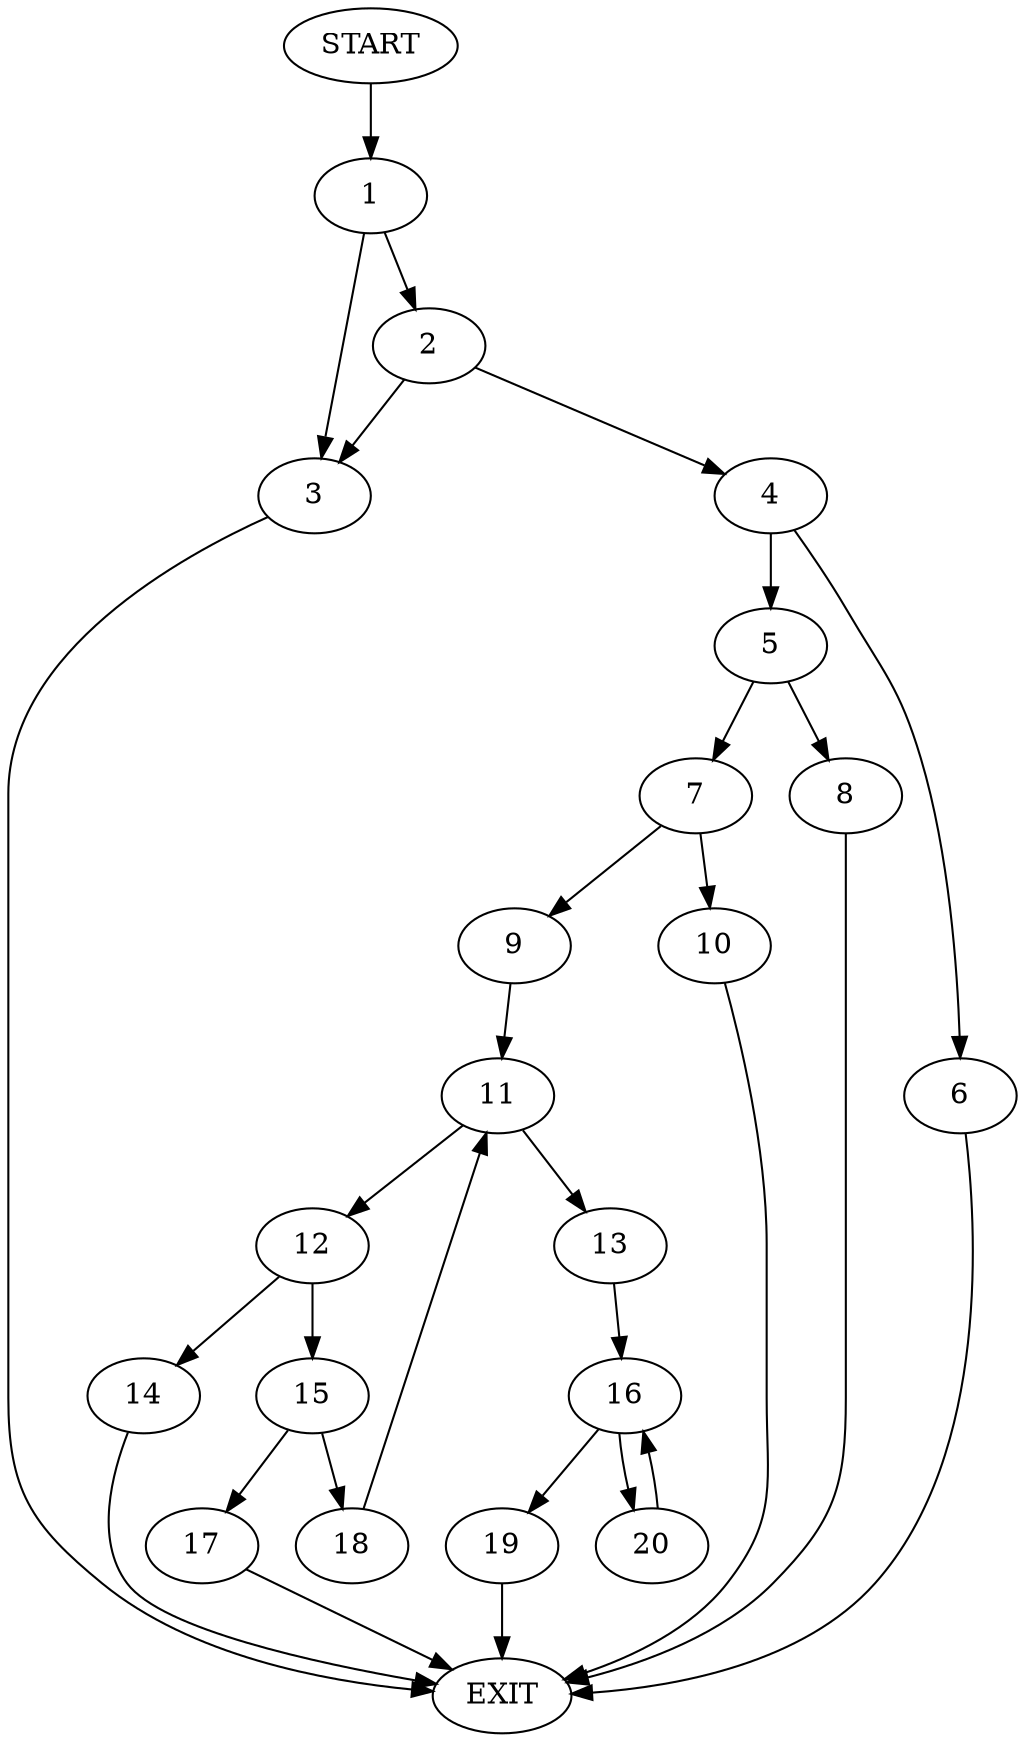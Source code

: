 digraph {
0 [label="START"]
21 [label="EXIT"]
0 -> 1
1 -> 2
1 -> 3
2 -> 4
2 -> 3
3 -> 21
4 -> 5
4 -> 6
6 -> 21
5 -> 7
5 -> 8
8 -> 21
7 -> 9
7 -> 10
9 -> 11
10 -> 21
11 -> 12
11 -> 13
12 -> 14
12 -> 15
13 -> 16
15 -> 17
15 -> 18
14 -> 21
17 -> 21
18 -> 11
16 -> 19
16 -> 20
19 -> 21
20 -> 16
}
